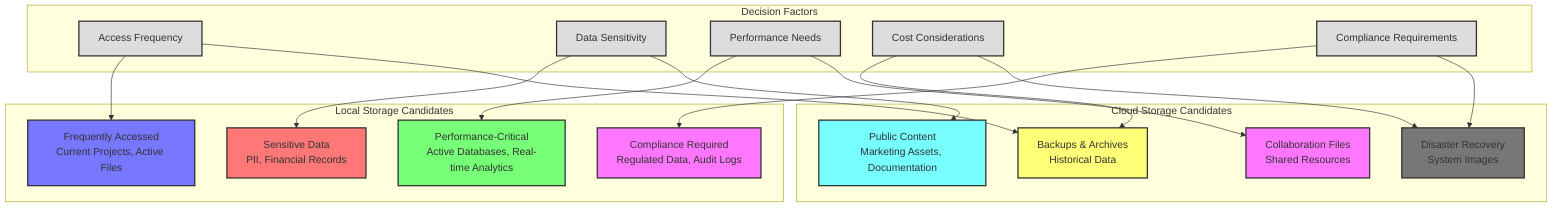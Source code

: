 graph TB
    subgraph "Local Storage Candidates"
        direction TB
        L1[Sensitive Data<br/>PII, Financial Records]
        L2[Performance-Critical<br/>Active Databases, Real-time Analytics]
        L3[Frequently Accessed<br/>Current Projects, Active Files]
        L4[Compliance Required<br/>Regulated Data, Audit Logs]
    end

    subgraph "Cloud Storage Candidates"
        direction TB
        C1[Backups & Archives<br/>Historical Data]
        C2[Public Content<br/>Marketing Assets, Documentation]
        C3[Collaboration Files<br/>Shared Resources]
        C4[Disaster Recovery<br/>System Images]
    end

    subgraph "Decision Factors"
        direction TB
        D1[Access Frequency]
        D2[Data Sensitivity]
        D3[Performance Needs]
        D4[Cost Considerations]
        D5[Compliance Requirements]
    end

    D1 --> L3
    D1 --> C1
    D2 --> L1
    D2 --> C2
    D3 --> L2
    D3 --> C3
    D4 --> C1
    D4 --> C4
    D5 --> L4
    D5 --> C4

    style L1 fill:#f77,stroke:#333,stroke-width:2px
    style L2 fill:#7f7,stroke:#333,stroke-width:2px
    style L3 fill:#77f,stroke:#333,stroke-width:2px
    style L4 fill:#f7f,stroke:#333,stroke-width:2px
    
    style C1 fill:#ff7,stroke:#333,stroke-width:2px
    style C2 fill:#7ff,stroke:#333,stroke-width:2px
    style C3 fill:#f7f,stroke:#333,stroke-width:2px
    style C4 fill:#777,stroke:#333,stroke-width:2px
    
    style D1 fill:#ddd,stroke:#333,stroke-width:2px
    style D2 fill:#ddd,stroke:#333,stroke-width:2px
    style D3 fill:#ddd,stroke:#333,stroke-width:2px
    style D4 fill:#ddd,stroke:#333,stroke-width:2px
    style D5 fill:#ddd,stroke:#333,stroke-width:2px